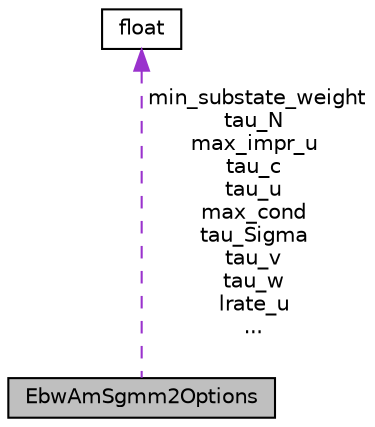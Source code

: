 digraph "EbwAmSgmm2Options"
{
  edge [fontname="Helvetica",fontsize="10",labelfontname="Helvetica",labelfontsize="10"];
  node [fontname="Helvetica",fontsize="10",shape=record];
  Node1 [label="EbwAmSgmm2Options",height=0.2,width=0.4,color="black", fillcolor="grey75", style="filled", fontcolor="black"];
  Node2 -> Node1 [dir="back",color="darkorchid3",fontsize="10",style="dashed",label=" min_substate_weight\ntau_N\nmax_impr_u\ntau_c\ntau_u\nmax_cond\ntau_Sigma\ntau_v\ntau_w\nlrate_u\n..." ,fontname="Helvetica"];
  Node2 [label="float",height=0.2,width=0.4,color="black", fillcolor="white", style="filled",URL="$classfloat.html"];
}

